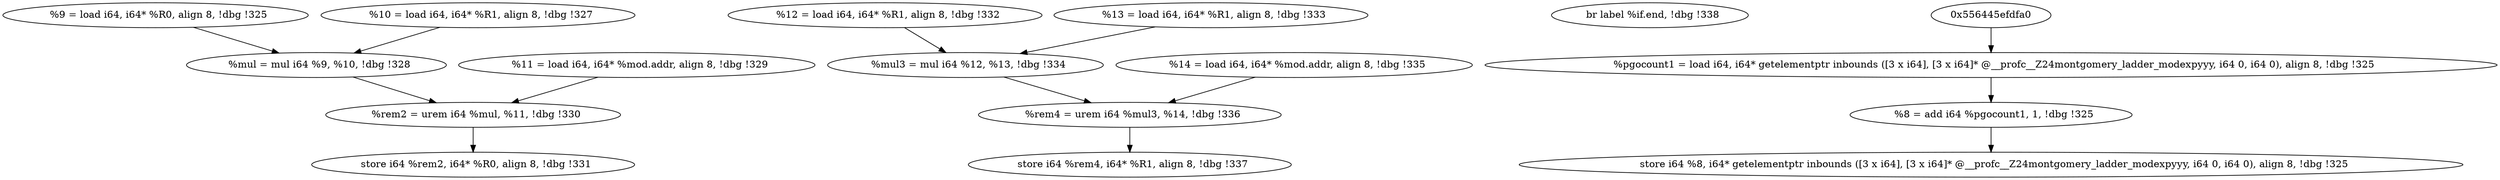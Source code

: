 digraph DDG {
  "0x556445ee7090" [label="  %rem2 = urem i64 %mul, %11, !dbg !330"];
  "0x556445ee7150" [label="  store i64 %rem2, i64* %R0, align 8, !dbg !331"];
  "0x556445ee71f0" [label="  %12 = load i64, i64* %R1, align 8, !dbg !332"];
  "0x556445ee7290" [label="  %13 = load i64, i64* %R1, align 8, !dbg !333"];
  "0x556445ee7350" [label="  %mul3 = mul i64 %12, %13, !dbg !334"];
  "0x556445ee73f0" [label="  %14 = load i64, i64* %mod.addr, align 8, !dbg !335"];
  "0x556445ee74b0" [label="  %rem4 = urem i64 %mul3, %14, !dbg !336"];
  "0x556445ee7570" [label="  store i64 %rem4, i64* %R1, align 8, !dbg !337"];
  "0x556445ee7610" [label="  br label %if.end, !dbg !338"];
  "0x556445efe040" [label="  %pgocount1 = load i64, i64* getelementptr inbounds ([3 x i64], [3 x i64]* @__profc__Z24montgomery_ladder_modexpyyy, i64 0, i64 0), align 8, !dbg !325"];
  "0x556445efe100" [label="  %8 = add i64 %pgocount1, 1, !dbg !325"];
  "0x556445efe190" [label="  store i64 %8, i64* getelementptr inbounds ([3 x i64], [3 x i64]* @__profc__Z24montgomery_ladder_modexpyyy, i64 0, i64 0), align 8, !dbg !325"];
  "0x556445efe200" [label="  %9 = load i64, i64* %R0, align 8, !dbg !325"];
  "0x556445efe270" [label="  %10 = load i64, i64* %R1, align 8, !dbg !327"];
  "0x556445efe330" [label="  %mul = mul i64 %9, %10, !dbg !328"];
  "0x556445efe3d0" [label="  %11 = load i64, i64* %mod.addr, align 8, !dbg !329"];
  "0x556445ee7090" -> "0x556445ee7150";
  "0x556445ee71f0" -> "0x556445ee7350";
  "0x556445ee7290" -> "0x556445ee7350";
  "0x556445ee7350" -> "0x556445ee74b0";
  "0x556445ee73f0" -> "0x556445ee74b0";
  "0x556445ee74b0" -> "0x556445ee7570";
  "0x556445efdfa0" -> "0x556445efe040";
  "0x556445efe040" -> "0x556445efe100";
  "0x556445efe100" -> "0x556445efe190";
  "0x556445efe200" -> "0x556445efe330";
  "0x556445efe270" -> "0x556445efe330";
  "0x556445efe330" -> "0x556445ee7090";
  "0x556445efe3d0" -> "0x556445ee7090";
}
